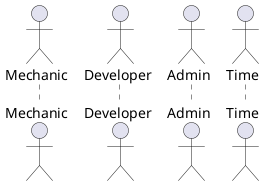 @startuml
actor "Mechanic" as mec
actor "Developer" as dev
actor "Admin" as admin
actor "Time" as time
@enduml